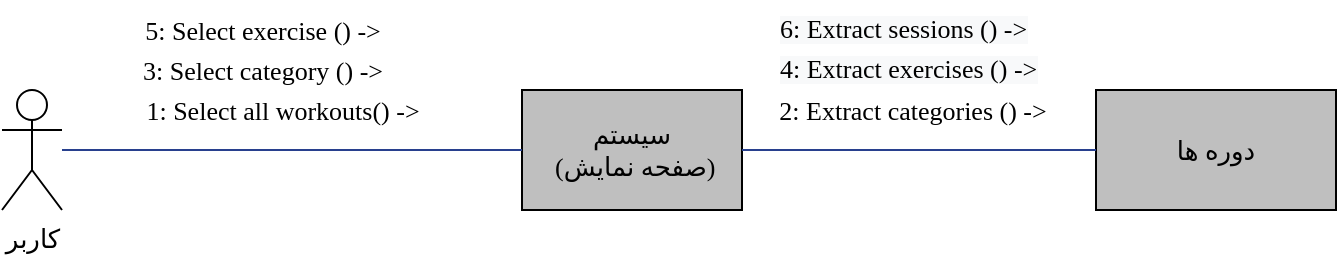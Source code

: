 <mxfile version="14.8.4" type="github">
  <diagram id="3rxcRG7_KeM766j_jDJI" name="Page-1">
    <mxGraphModel dx="782" dy="436" grid="1" gridSize="10" guides="1" tooltips="1" connect="1" arrows="1" fold="1" page="1" pageScale="1" pageWidth="850" pageHeight="1100" math="0" shadow="0">
      <root>
        <mxCell id="0" />
        <mxCell id="1" parent="0" />
        <mxCell id="IZPJPcY7To4VbOwBgczM-1" value="&lt;font face=&quot;B Zar&quot; style=&quot;font-size: 13px&quot;&gt;کاربر&lt;/font&gt;" style="shape=umlActor;verticalLabelPosition=bottom;verticalAlign=top;html=1;outlineConnect=0;" parent="1" vertex="1">
          <mxGeometry x="110" y="170" width="30" height="60" as="geometry" />
        </mxCell>
        <mxCell id="IZPJPcY7To4VbOwBgczM-2" value="&lt;font face=&quot;B Zar&quot; style=&quot;font-size: 13px&quot;&gt;سیستم&lt;br&gt;&amp;nbsp;(صفحه نمایش)&lt;/font&gt;" style="rounded=0;whiteSpace=wrap;html=1;fillColor=#BFBFBF;" parent="1" vertex="1">
          <mxGeometry x="370" y="170" width="110" height="60" as="geometry" />
        </mxCell>
        <mxCell id="IZPJPcY7To4VbOwBgczM-3" value="&lt;font style=&quot;font-size: 13px&quot; face=&quot;B Zar&quot;&gt;دوره ها&lt;/font&gt;" style="rounded=0;whiteSpace=wrap;html=1;fillColor=#BFBFBF;" parent="1" vertex="1">
          <mxGeometry x="657" y="170" width="120" height="60" as="geometry" />
        </mxCell>
        <mxCell id="IZPJPcY7To4VbOwBgczM-4" value="" style="endArrow=none;html=1;strokeColor=#28408E;" parent="1" edge="1">
          <mxGeometry width="50" height="50" relative="1" as="geometry">
            <mxPoint x="140" y="200" as="sourcePoint" />
            <mxPoint x="370" y="200" as="targetPoint" />
          </mxGeometry>
        </mxCell>
        <mxCell id="IZPJPcY7To4VbOwBgczM-6" value="&lt;font face=&quot;Times New Roman&quot; style=&quot;font-size: 13px&quot;&gt;1: Select all workouts() -&amp;gt;&lt;/font&gt;" style="text;html=1;align=center;verticalAlign=middle;resizable=0;points=[];autosize=1;" parent="1" vertex="1">
          <mxGeometry x="175" y="170" width="150" height="20" as="geometry" />
        </mxCell>
        <mxCell id="IZPJPcY7To4VbOwBgczM-7" value="&lt;font face=&quot;Times New Roman&quot; style=&quot;font-size: 13px&quot;&gt;3: Select category () -&amp;gt;&lt;/font&gt;" style="text;html=1;align=center;verticalAlign=middle;resizable=0;points=[];autosize=1;" parent="1" vertex="1">
          <mxGeometry x="170" y="150" width="140" height="20" as="geometry" />
        </mxCell>
        <mxCell id="IZPJPcY7To4VbOwBgczM-8" value="&lt;font face=&quot;Times New Roman&quot; style=&quot;font-size: 13px&quot;&gt;5: Select exercise () -&amp;gt;&lt;/font&gt;" style="text;html=1;align=center;verticalAlign=middle;resizable=0;points=[];autosize=1;" parent="1" vertex="1">
          <mxGeometry x="175" y="130" width="130" height="20" as="geometry" />
        </mxCell>
        <mxCell id="IZPJPcY7To4VbOwBgczM-12" value="&lt;font face=&quot;Times New Roman&quot; style=&quot;font-size: 13px&quot;&gt;2: Extract categories () -&amp;gt;&lt;/font&gt;" style="text;html=1;align=center;verticalAlign=middle;resizable=0;points=[];autosize=1;rotation=0;" parent="1" vertex="1">
          <mxGeometry x="490" y="170" width="150" height="20" as="geometry" />
        </mxCell>
        <mxCell id="IZPJPcY7To4VbOwBgczM-13" value="" style="endArrow=none;html=1;exitX=0;exitY=0.5;exitDx=0;exitDy=0;entryX=1;entryY=0.5;entryDx=0;entryDy=0;strokeColor=#28408E;" parent="1" source="IZPJPcY7To4VbOwBgczM-3" target="IZPJPcY7To4VbOwBgczM-2" edge="1">
          <mxGeometry width="50" height="50" relative="1" as="geometry">
            <mxPoint x="320" y="270" as="sourcePoint" />
            <mxPoint x="370" y="220" as="targetPoint" />
          </mxGeometry>
        </mxCell>
        <mxCell id="IZPJPcY7To4VbOwBgczM-16" value="&lt;span style=&quot;color: rgb(0 , 0 , 0) ; font-style: normal ; font-weight: normal ; letter-spacing: normal ; text-align: center ; text-indent: 0px ; text-transform: none ; word-spacing: 0px ; background-color: rgb(248 , 249 , 250) ; text-decoration: none ; display: inline ; float: none&quot;&gt;&lt;font face=&quot;Times New Roman&quot; style=&quot;font-size: 13px&quot;&gt;4: Extract exercises () -&amp;gt;&lt;/font&gt;&lt;/span&gt;" style="text;whiteSpace=wrap;html=1;rotation=0;" parent="1" vertex="1">
          <mxGeometry x="497" y="145" width="160" height="30" as="geometry" />
        </mxCell>
        <mxCell id="zoFUiw46XJQW-G4aNhdD-6" value="&lt;span style=&quot;color: rgb(0 , 0 , 0) ; font-style: normal ; font-weight: normal ; letter-spacing: normal ; text-align: center ; text-indent: 0px ; text-transform: none ; word-spacing: 0px ; background-color: rgb(248 , 249 , 250) ; text-decoration: none ; display: inline ; float: none&quot;&gt;&lt;font face=&quot;Times New Roman&quot; style=&quot;font-size: 13px&quot;&gt;6: Extract sessions () -&amp;gt;&lt;/font&gt;&lt;/span&gt;" style="text;whiteSpace=wrap;html=1;rotation=0;" parent="1" vertex="1">
          <mxGeometry x="497" y="125" width="160" height="30" as="geometry" />
        </mxCell>
      </root>
    </mxGraphModel>
  </diagram>
</mxfile>
